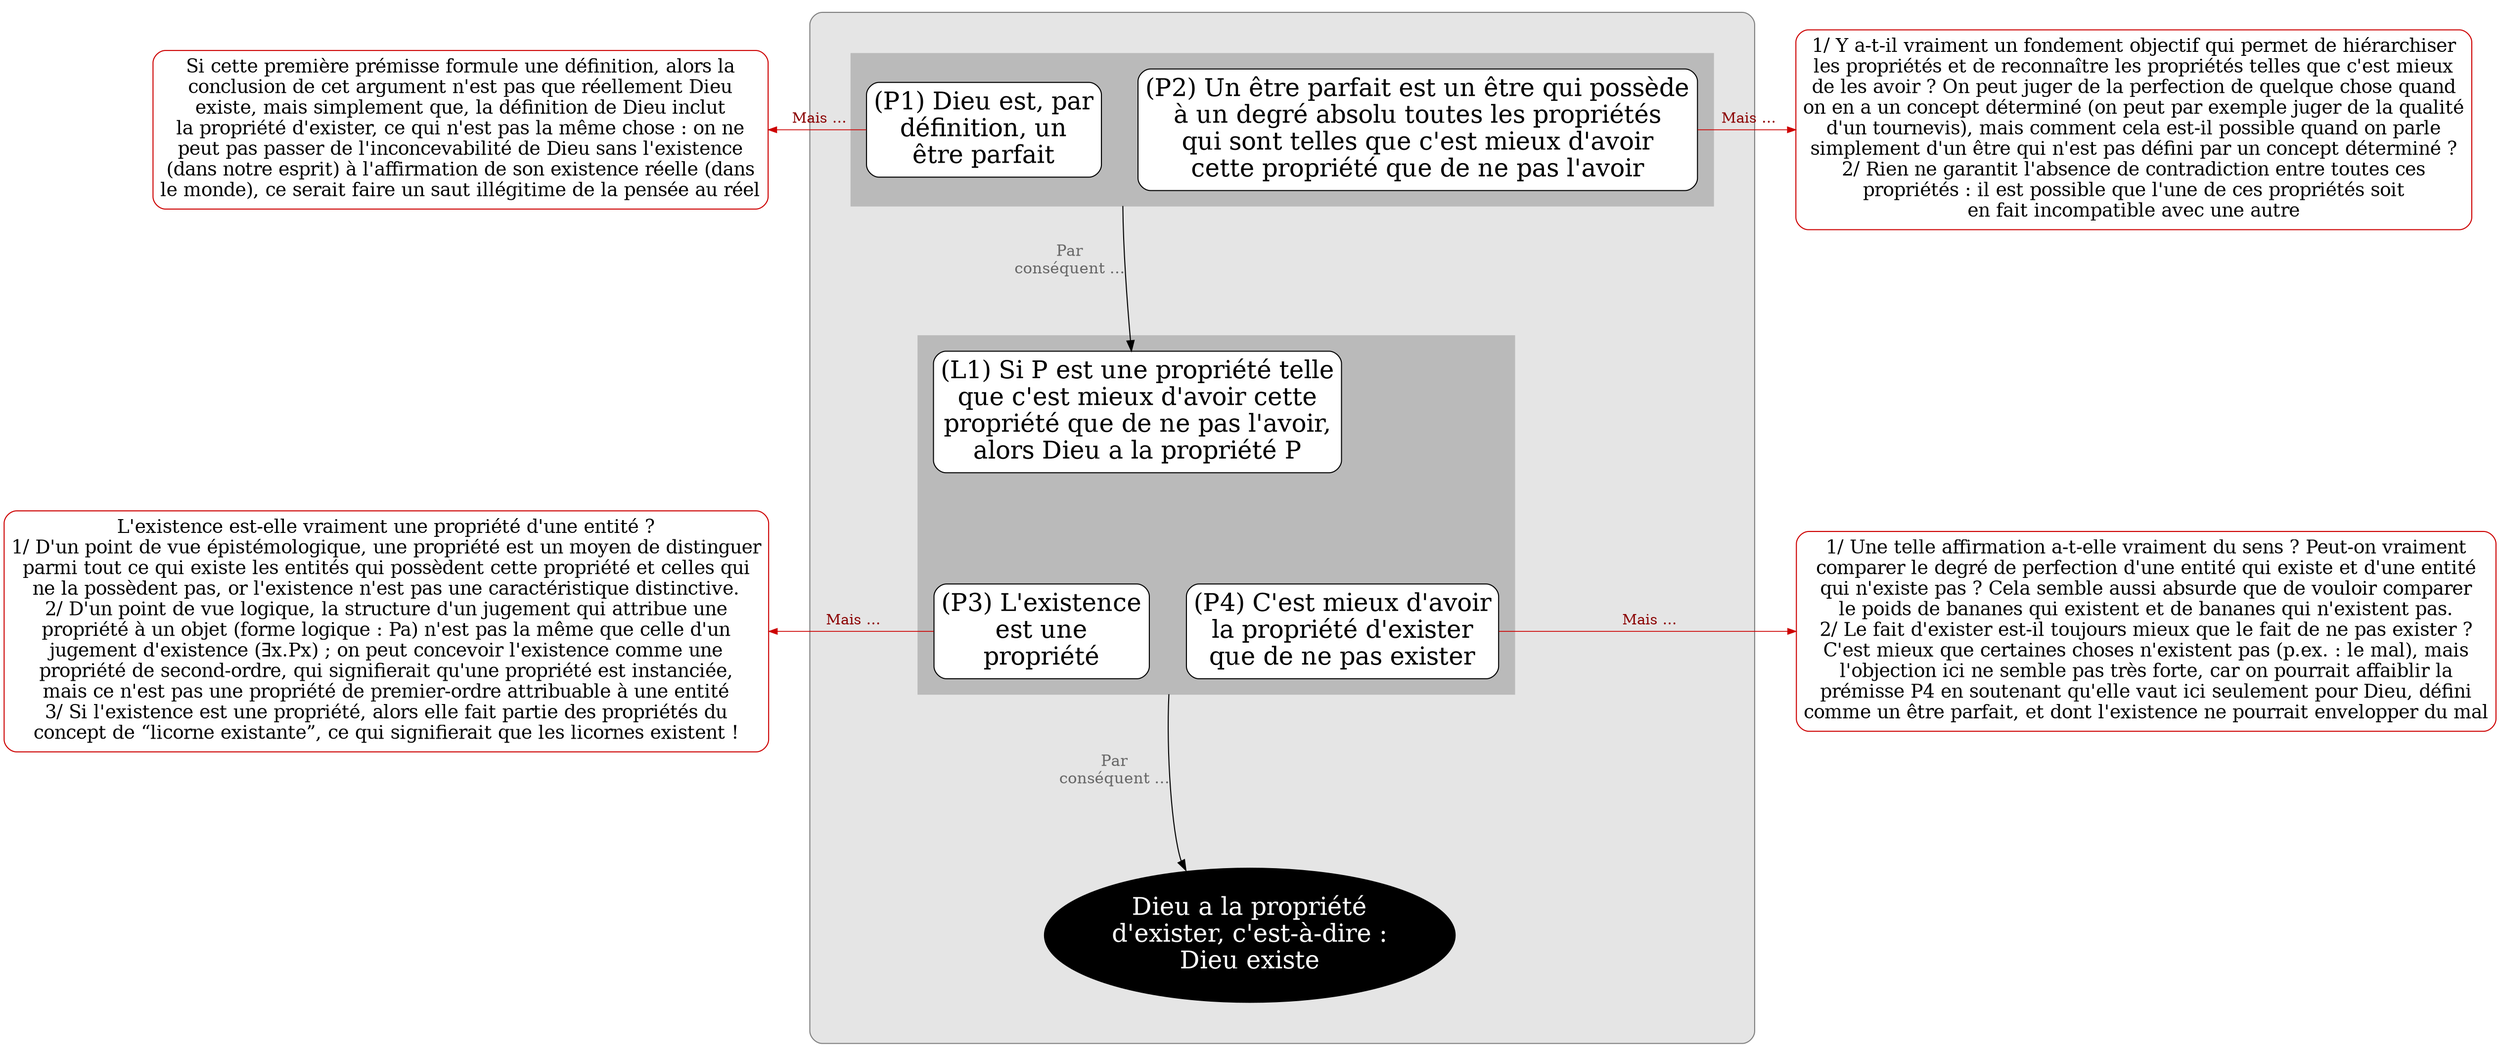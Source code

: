 digraph G {
splines=true
newrank=true
compound=true


node[color=red3, style="rounded, filled", shape="box", fillcolor=white, penwidth=1, fontcolor=black, fontsize=18, margin=0.1]
o1[label="Si cette première prémisse formule une définition, alors la
conclusion de cet argument n'est pas que réellement Dieu
existe, mais simplement que, la définition de Dieu inclut
la propriété d'exister, ce qui n'est pas la même chose : on ne
peut pas passer de l'inconcevabilité de Dieu sans l'existence
(dans notre esprit) à l'affirmation de son existence réelle (dans
le monde), ce serait faire un saut illégitime de la pensée au réel"]
o3[label="L'existence est-elle vraiment une propriété d'une entité ?
1/ D'un point de vue épistémologique, une propriété est un moyen de distinguer
parmi tout ce qui existe les entités qui possèdent cette propriété et celles qui
ne la possèdent pas, or l'existence n'est pas une caractéristique distinctive.
2/ D'un point de vue logique, la structure d'un jugement qui attribue une
propriété à un objet (forme logique : Pa) n'est pas la même que celle d'un
jugement d'existence (∃x.Px) ; on peut concevoir l'existence comme une
propriété de second-ordre, qui signifierait qu'une propriété est instanciée,
mais ce n'est pas une propriété de premier-ordre attribuable à une entité
3/ Si l'existence est une propriété, alors elle fait partie des propriétés du
concept de “licorne existante”, ce qui signifierait que les licornes existent !"]

node[shape=box, fillcolor=white, style="filled,rounded", color=black, fontsize=24, penwidth=1,fontcolor=black, margin=0.1]

edge[minlen=2,color=red3, penwidth=0.8, arrowsize=0.8, label=" Mais …", fontcolor=red4,fontsize=14]
{rank=same;o1->p1[dir=back]}
{rank=same;o3->p3[dir=back]}

subgraph cluster_0 {
bgcolor=grey90
style=rounded
color=grey50
margin=40



node[shape=box, fillcolor=white, style="filled,rounded", color=black]
edge[label="",xlabel="Par
conséquent …",fontcolor=grey40;fontsize=15,minlen=3,color=black,penwidth=1, arrowsize=1]



subgraph cluster_1 {
style="box"
margin=15
bgcolor=grey73
color=grey73
p1[label="(P1) Dieu est, par
définition, un
être parfait"]

p2[label="(P2) Un être parfait est un être qui possède
à un degré absolu toutes les propriétés
qui sont telles que c'est mieux d'avoir
cette propriété que de ne pas l'avoir"]
}


subgraph cluster_2 {
style="box"
margin=15
bgcolor=grey73
color=grey73
l1[label="(L1) Si P est une propriété telle
que c'est mieux d'avoir cette
propriété que de ne pas l'avoir,
alors Dieu a la propriété P"]
p3[label="(P3) L'existence
est une
propriété"]
p4[label="(P4) C'est mieux d'avoir
la propriété d'exister
que de ne pas exister"]
}


{rank=same;p1->p2[style=invis,xlabel="",minlen=1]}
l1->{p3,p4}[style=invis,xlabel="",minlen=1]
{rank=same;p3->p4[style=invis,xlabel="",minlen=1]}

p2:w->l1[ltail=cluster_1]

p4:w->C:nw[ltail=cluster_2]

vide1[style=invis]
{rank=same;vide1->C[style=invis, minlen=3]}

C[label="Dieu a la propriété
d'exister, c'est-à-dire :
Dieu existe",fillcolor=black, fontcolor=white, color=black, shape=ellipse]


}

node[color=red3, style="rounded, filled", shape="box", fillcolor=white, penwidth=1, fontcolor=black, fontsize=18, margin=0.1]

o2[label="1/ Y a-t-il vraiment un fondement objectif qui permet de hiérarchiser
les propriétés et de reconnaître les propriétés telles que c'est mieux
de les avoir ? On peut juger de la perfection de quelque chose quand
on en a un concept déterminé (on peut par exemple juger de la qualité
d'un tournevis), mais comment cela est-il possible quand on parle
simplement d'un être qui n'est pas défini par un concept déterminé ?
2/ Rien ne garantit l'absence de contradiction entre toutes ces
propriétés : il est possible que l'une de ces propriétés soit
en fait incompatible avec une autre"]
{rank=same;p2->o2}
o4[label="1/ Une telle affirmation a-t-elle vraiment du sens ? Peut-on vraiment
comparer le degré de perfection d'une entité qui existe et d'une entité
qui n'existe pas ? Cela semble aussi absurde que de vouloir comparer
le poids de bananes qui existent et de bananes qui n'existent pas.
2/ Le fait d'exister est-il toujours mieux que le fait de ne pas exister ?
C'est mieux que certaines choses n'existent pas (p.ex. : le mal), mais
l'objection ici ne semble pas très forte, car on pourrait affaiblir la
prémisse P4 en soutenant qu'elle vaut ici seulement pour Dieu, défini
comme un être parfait, et dont l'existence ne pourrait envelopper du mal"]
{rank=same;p4->o4}

}